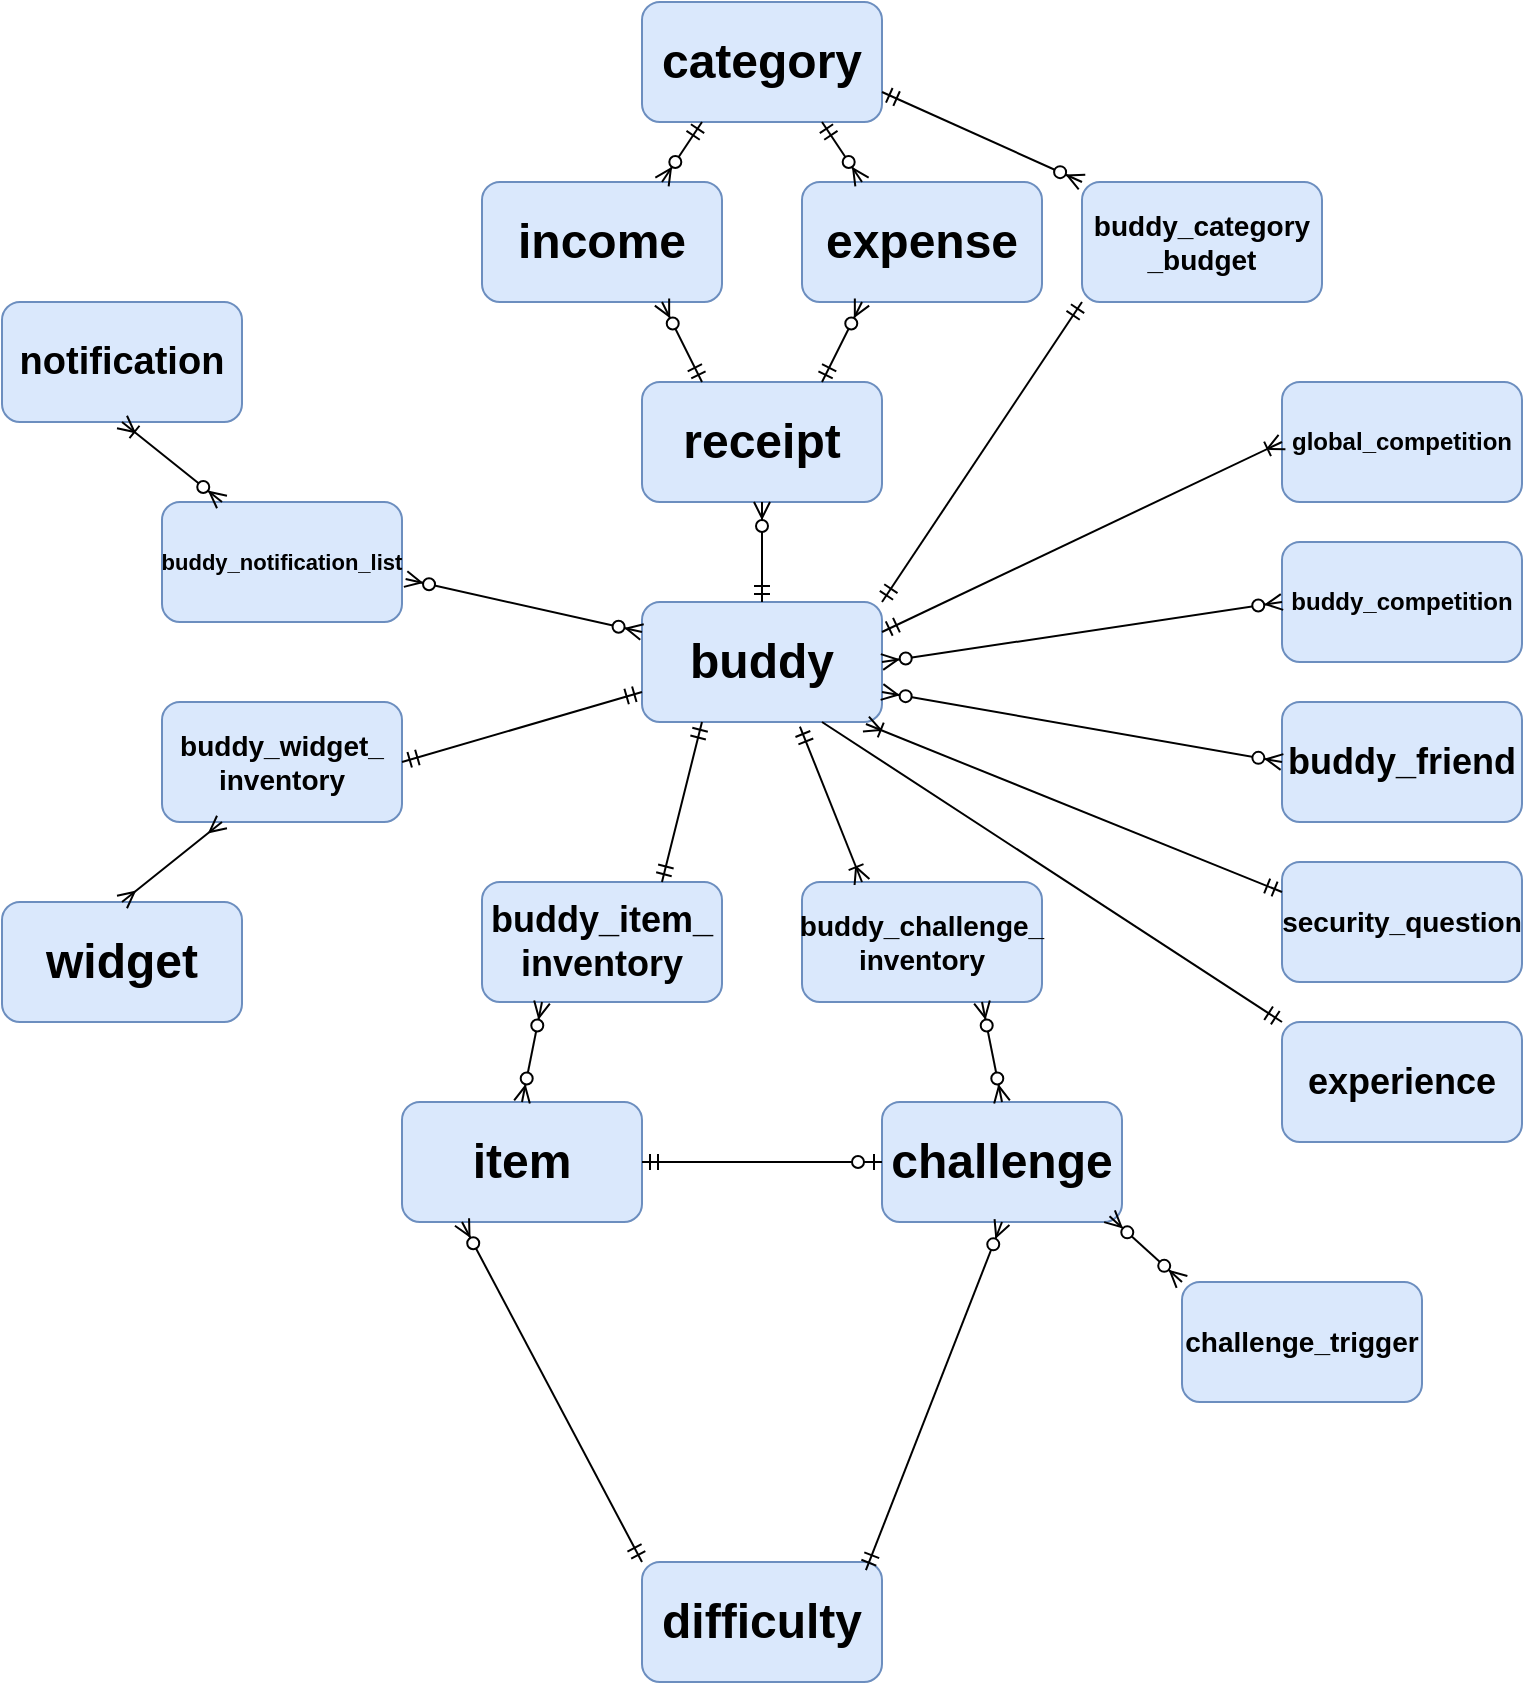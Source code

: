 <mxfile version="16.4.7" type="device"><diagram id="w7d1W5EYLz2XDS44lGC2" name="Page-1"><mxGraphModel dx="1662" dy="785" grid="1" gridSize="10" guides="1" tooltips="1" connect="1" arrows="1" fold="1" page="1" pageScale="1" pageWidth="850" pageHeight="1100" math="0" shadow="0"><root><mxCell id="0"/><mxCell id="1" parent="0"/><mxCell id="xx0NgePY1I4Yk_AOd-hS-1" value="&lt;font size=&quot;1&quot;&gt;&lt;b style=&quot;font-size: 24px&quot;&gt;buddy&lt;/b&gt;&lt;/font&gt;" style="rounded=1;whiteSpace=wrap;html=1;fillColor=#dae8fc;strokeColor=#6c8ebf;" parent="1" vertex="1"><mxGeometry x="360" y="350" width="120" height="60" as="geometry"/></mxCell><mxCell id="xx0NgePY1I4Yk_AOd-hS-2" value="&lt;font size=&quot;1&quot;&gt;&lt;b style=&quot;font-size: 24px&quot;&gt;expense&lt;/b&gt;&lt;/font&gt;" style="rounded=1;whiteSpace=wrap;html=1;fillColor=#dae8fc;strokeColor=#6c8ebf;" parent="1" vertex="1"><mxGeometry x="440" y="140" width="120" height="60" as="geometry"/></mxCell><mxCell id="xx0NgePY1I4Yk_AOd-hS-3" value="&lt;font size=&quot;1&quot;&gt;&lt;b style=&quot;font-size: 24px&quot;&gt;category&lt;/b&gt;&lt;/font&gt;" style="rounded=1;whiteSpace=wrap;html=1;fillColor=#dae8fc;strokeColor=#6c8ebf;" parent="1" vertex="1"><mxGeometry x="360" y="50" width="120" height="60" as="geometry"/></mxCell><mxCell id="xx0NgePY1I4Yk_AOd-hS-4" value="&lt;font size=&quot;1&quot;&gt;&lt;b style=&quot;font-size: 24px&quot;&gt;income&lt;/b&gt;&lt;/font&gt;" style="rounded=1;whiteSpace=wrap;html=1;fillColor=#dae8fc;strokeColor=#6c8ebf;" parent="1" vertex="1"><mxGeometry x="280" y="140" width="120" height="60" as="geometry"/></mxCell><mxCell id="xx0NgePY1I4Yk_AOd-hS-5" value="&lt;b&gt;&lt;font style=&quot;font-size: 11px&quot;&gt;buddy_notification_list&lt;/font&gt;&lt;/b&gt;" style="rounded=1;whiteSpace=wrap;html=1;fillColor=#dae8fc;strokeColor=#6c8ebf;" parent="1" vertex="1"><mxGeometry x="120" y="300" width="120" height="60" as="geometry"/></mxCell><mxCell id="xx0NgePY1I4Yk_AOd-hS-6" value="&lt;font size=&quot;1&quot;&gt;&lt;b style=&quot;font-size: 24px&quot;&gt;receipt&lt;/b&gt;&lt;/font&gt;" style="rounded=1;whiteSpace=wrap;html=1;fillColor=#dae8fc;strokeColor=#6c8ebf;" parent="1" vertex="1"><mxGeometry x="360" y="240" width="120" height="60" as="geometry"/></mxCell><mxCell id="xx0NgePY1I4Yk_AOd-hS-8" value="&lt;b&gt;&lt;font style=&quot;font-size: 12px&quot;&gt;global_competition&lt;/font&gt;&lt;/b&gt;" style="rounded=1;whiteSpace=wrap;html=1;fillColor=#dae8fc;strokeColor=#6c8ebf;" parent="1" vertex="1"><mxGeometry x="680" y="240" width="120" height="60" as="geometry"/></mxCell><mxCell id="xx0NgePY1I4Yk_AOd-hS-9" value="&lt;b&gt;&lt;font style=&quot;font-size: 18px&quot;&gt;buddy_friend&lt;/font&gt;&lt;/b&gt;" style="rounded=1;whiteSpace=wrap;html=1;fillColor=#dae8fc;strokeColor=#6c8ebf;" parent="1" vertex="1"><mxGeometry x="680" y="400" width="120" height="60" as="geometry"/></mxCell><mxCell id="xx0NgePY1I4Yk_AOd-hS-11" value="&lt;b&gt;&lt;font style=&quot;font-size: 14px&quot;&gt;buddy_category&lt;br&gt;_budget&lt;/font&gt;&lt;/b&gt;" style="rounded=1;whiteSpace=wrap;html=1;fillColor=#dae8fc;strokeColor=#6c8ebf;" parent="1" vertex="1"><mxGeometry x="580" y="140" width="120" height="60" as="geometry"/></mxCell><mxCell id="xx0NgePY1I4Yk_AOd-hS-14" value="&lt;b&gt;&lt;font style=&quot;font-size: 12px&quot;&gt;buddy_competition&lt;/font&gt;&lt;/b&gt;" style="rounded=1;whiteSpace=wrap;html=1;fillColor=#dae8fc;strokeColor=#6c8ebf;" parent="1" vertex="1"><mxGeometry x="680" y="320" width="120" height="60" as="geometry"/></mxCell><mxCell id="xx0NgePY1I4Yk_AOd-hS-15" value="&lt;b&gt;&lt;font style=&quot;font-size: 14px&quot;&gt;buddy_challenge_&lt;br&gt;inventory&lt;/font&gt;&lt;/b&gt;" style="rounded=1;whiteSpace=wrap;html=1;fillColor=#dae8fc;strokeColor=#6c8ebf;" parent="1" vertex="1"><mxGeometry x="440" y="490" width="120" height="60" as="geometry"/></mxCell><mxCell id="xx0NgePY1I4Yk_AOd-hS-17" value="&lt;b&gt;&lt;font style=&quot;font-size: 18px&quot;&gt;buddy_item_&lt;br&gt;inventory&lt;/font&gt;&lt;/b&gt;" style="rounded=1;whiteSpace=wrap;html=1;fillColor=#dae8fc;strokeColor=#6c8ebf;" parent="1" vertex="1"><mxGeometry x="280" y="490" width="120" height="60" as="geometry"/></mxCell><mxCell id="xx0NgePY1I4Yk_AOd-hS-18" value="&lt;font size=&quot;1&quot;&gt;&lt;b style=&quot;font-size: 24px&quot;&gt;difficulty&lt;/b&gt;&lt;/font&gt;" style="rounded=1;whiteSpace=wrap;html=1;fillColor=#dae8fc;strokeColor=#6c8ebf;" parent="1" vertex="1"><mxGeometry x="360" y="830" width="120" height="60" as="geometry"/></mxCell><mxCell id="xx0NgePY1I4Yk_AOd-hS-19" value="&lt;b&gt;&lt;font style=&quot;font-size: 24px&quot;&gt;item&lt;/font&gt;&lt;/b&gt;" style="rounded=1;whiteSpace=wrap;html=1;fillColor=#dae8fc;strokeColor=#6c8ebf;" parent="1" vertex="1"><mxGeometry x="240" y="600" width="120" height="60" as="geometry"/></mxCell><mxCell id="xx0NgePY1I4Yk_AOd-hS-20" value="&lt;font size=&quot;1&quot;&gt;&lt;b style=&quot;font-size: 24px&quot;&gt;challenge&lt;/b&gt;&lt;/font&gt;" style="rounded=1;whiteSpace=wrap;html=1;fillColor=#dae8fc;strokeColor=#6c8ebf;" parent="1" vertex="1"><mxGeometry x="480" y="600" width="120" height="60" as="geometry"/></mxCell><mxCell id="xx0NgePY1I4Yk_AOd-hS-21" value="&lt;font size=&quot;1&quot;&gt;&lt;b style=&quot;font-size: 24px&quot;&gt;widget&lt;/b&gt;&lt;/font&gt;" style="rounded=1;whiteSpace=wrap;html=1;fillColor=#dae8fc;strokeColor=#6c8ebf;" parent="1" vertex="1"><mxGeometry x="40" y="500" width="120" height="60" as="geometry"/></mxCell><mxCell id="xx0NgePY1I4Yk_AOd-hS-22" value="&lt;b&gt;&lt;font style=&quot;font-size: 14px&quot;&gt;buddy_widget_&lt;br&gt;inventory&lt;/font&gt;&lt;/b&gt;" style="rounded=1;whiteSpace=wrap;html=1;fillColor=#dae8fc;strokeColor=#6c8ebf;" parent="1" vertex="1"><mxGeometry x="120" y="400" width="120" height="60" as="geometry"/></mxCell><mxCell id="xx0NgePY1I4Yk_AOd-hS-26" value="" style="fontSize=12;html=1;endArrow=ERzeroToMany;startArrow=ERmandOne;rounded=0;entryX=0.5;entryY=1;entryDx=0;entryDy=0;" parent="1" source="xx0NgePY1I4Yk_AOd-hS-1" target="xx0NgePY1I4Yk_AOd-hS-6" edge="1"><mxGeometry width="100" height="100" relative="1" as="geometry"><mxPoint x="420" y="320" as="sourcePoint"/><mxPoint x="420" y="410" as="targetPoint"/><Array as="points"/></mxGeometry></mxCell><mxCell id="xx0NgePY1I4Yk_AOd-hS-28" value="" style="fontSize=12;html=1;endArrow=ERzeroToMany;startArrow=ERmandOne;rounded=0;entryX=0.25;entryY=1;entryDx=0;entryDy=0;exitX=0.75;exitY=0;exitDx=0;exitDy=0;" parent="1" source="xx0NgePY1I4Yk_AOd-hS-6" target="xx0NgePY1I4Yk_AOd-hS-2" edge="1"><mxGeometry width="100" height="100" relative="1" as="geometry"><mxPoint x="500" y="240" as="sourcePoint"/><mxPoint x="430" y="320" as="targetPoint"/></mxGeometry></mxCell><mxCell id="xx0NgePY1I4Yk_AOd-hS-29" value="" style="fontSize=12;html=1;endArrow=ERzeroToMany;startArrow=ERmandOne;rounded=0;entryX=0.75;entryY=1;entryDx=0;entryDy=0;exitX=0.25;exitY=0;exitDx=0;exitDy=0;" parent="1" source="xx0NgePY1I4Yk_AOd-hS-6" target="xx0NgePY1I4Yk_AOd-hS-4" edge="1"><mxGeometry width="100" height="100" relative="1" as="geometry"><mxPoint x="364" y="230" as="sourcePoint"/><mxPoint x="438" y="210" as="targetPoint"/><Array as="points"/></mxGeometry></mxCell><mxCell id="xx0NgePY1I4Yk_AOd-hS-31" value="" style="fontSize=12;html=1;endArrow=ERzeroToMany;startArrow=ERmandOne;rounded=0;entryX=0.75;entryY=0;entryDx=0;entryDy=0;exitX=0.25;exitY=1;exitDx=0;exitDy=0;" parent="1" source="xx0NgePY1I4Yk_AOd-hS-3" target="xx0NgePY1I4Yk_AOd-hS-4" edge="1"><mxGeometry width="100" height="100" relative="1" as="geometry"><mxPoint x="410" y="50" as="sourcePoint"/><mxPoint x="470" y="30" as="targetPoint"/></mxGeometry></mxCell><mxCell id="xx0NgePY1I4Yk_AOd-hS-32" value="" style="fontSize=12;html=1;endArrow=ERzeroToMany;startArrow=ERmandOne;rounded=0;entryX=0.25;entryY=0;entryDx=0;entryDy=0;" parent="1" target="xx0NgePY1I4Yk_AOd-hS-2" edge="1"><mxGeometry width="100" height="100" relative="1" as="geometry"><mxPoint x="450" y="110" as="sourcePoint"/><mxPoint x="435" y="150" as="targetPoint"/></mxGeometry></mxCell><mxCell id="xx0NgePY1I4Yk_AOd-hS-33" value="" style="fontSize=12;html=1;endArrow=ERmandOne;startArrow=ERmandOne;rounded=0;entryX=0;entryY=0.75;entryDx=0;entryDy=0;exitX=1;exitY=0.5;exitDx=0;exitDy=0;" parent="1" source="xx0NgePY1I4Yk_AOd-hS-22" target="xx0NgePY1I4Yk_AOd-hS-1" edge="1"><mxGeometry width="100" height="100" relative="1" as="geometry"><mxPoint x="250" y="440" as="sourcePoint"/><mxPoint x="410" y="280" as="targetPoint"/></mxGeometry></mxCell><mxCell id="xx0NgePY1I4Yk_AOd-hS-35" value="" style="fontSize=12;html=1;endArrow=ERmany;startArrow=ERmany;rounded=0;entryX=0.5;entryY=0;entryDx=0;entryDy=0;exitX=0.25;exitY=1;exitDx=0;exitDy=0;" parent="1" source="xx0NgePY1I4Yk_AOd-hS-22" target="xx0NgePY1I4Yk_AOd-hS-21" edge="1"><mxGeometry width="100" height="100" relative="1" as="geometry"><mxPoint x="560" y="450" as="sourcePoint"/><mxPoint x="660" y="350" as="targetPoint"/></mxGeometry></mxCell><mxCell id="xx0NgePY1I4Yk_AOd-hS-37" value="" style="fontSize=12;html=1;endArrow=ERmandOne;startArrow=ERmandOne;rounded=0;entryX=0.75;entryY=0;entryDx=0;entryDy=0;exitX=0.25;exitY=1;exitDx=0;exitDy=0;" parent="1" source="xx0NgePY1I4Yk_AOd-hS-1" target="xx0NgePY1I4Yk_AOd-hS-17" edge="1"><mxGeometry width="100" height="100" relative="1" as="geometry"><mxPoint x="360" y="470" as="sourcePoint"/><mxPoint x="660" y="520" as="targetPoint"/></mxGeometry></mxCell><mxCell id="xx0NgePY1I4Yk_AOd-hS-40" value="" style="fontSize=12;html=1;endArrow=ERzeroToMany;endFill=1;startArrow=ERzeroToMany;rounded=0;entryX=0.25;entryY=1;entryDx=0;entryDy=0;exitX=0.5;exitY=0;exitDx=0;exitDy=0;" parent="1" source="xx0NgePY1I4Yk_AOd-hS-19" target="xx0NgePY1I4Yk_AOd-hS-17" edge="1"><mxGeometry width="100" height="100" relative="1" as="geometry"><mxPoint x="560" y="610" as="sourcePoint"/><mxPoint x="660" y="510" as="targetPoint"/></mxGeometry></mxCell><mxCell id="xx0NgePY1I4Yk_AOd-hS-42" value="" style="fontSize=12;html=1;endArrow=ERzeroToMany;startArrow=ERmandOne;rounded=0;entryX=0.25;entryY=1;entryDx=0;entryDy=0;" parent="1" target="xx0NgePY1I4Yk_AOd-hS-19" edge="1"><mxGeometry width="100" height="100" relative="1" as="geometry"><mxPoint x="360" y="830" as="sourcePoint"/><mxPoint x="660" y="510" as="targetPoint"/></mxGeometry></mxCell><mxCell id="xx0NgePY1I4Yk_AOd-hS-44" value="" style="edgeStyle=entityRelationEdgeStyle;fontSize=12;html=1;endArrow=ERzeroToOne;startArrow=ERmandOne;rounded=0;exitX=1;exitY=0.5;exitDx=0;exitDy=0;entryX=0;entryY=0.5;entryDx=0;entryDy=0;" parent="1" source="xx0NgePY1I4Yk_AOd-hS-19" target="xx0NgePY1I4Yk_AOd-hS-20" edge="1"><mxGeometry width="100" height="100" relative="1" as="geometry"><mxPoint x="560" y="610" as="sourcePoint"/><mxPoint x="660" y="510" as="targetPoint"/></mxGeometry></mxCell><mxCell id="xx0NgePY1I4Yk_AOd-hS-45" value="" style="fontSize=12;html=1;endArrow=ERzeroToMany;endFill=1;startArrow=ERzeroToMany;rounded=0;exitX=0.5;exitY=0;exitDx=0;exitDy=0;entryX=0.75;entryY=1;entryDx=0;entryDy=0;" parent="1" source="xx0NgePY1I4Yk_AOd-hS-20" target="xx0NgePY1I4Yk_AOd-hS-15" edge="1"><mxGeometry width="100" height="100" relative="1" as="geometry"><mxPoint x="560" y="500" as="sourcePoint"/><mxPoint x="360" y="610" as="targetPoint"/></mxGeometry></mxCell><mxCell id="xx0NgePY1I4Yk_AOd-hS-46" value="" style="fontSize=12;html=1;endArrow=ERmandOne;startArrow=ERmandOne;rounded=0;entryX=1;entryY=0;entryDx=0;entryDy=0;exitX=0;exitY=1;exitDx=0;exitDy=0;" parent="1" source="xx0NgePY1I4Yk_AOd-hS-11" target="xx0NgePY1I4Yk_AOd-hS-1" edge="1"><mxGeometry width="100" height="100" relative="1" as="geometry"><mxPoint x="560" y="500" as="sourcePoint"/><mxPoint x="660" y="400" as="targetPoint"/></mxGeometry></mxCell><mxCell id="xx0NgePY1I4Yk_AOd-hS-48" value="" style="fontSize=12;html=1;endArrow=ERoneToMany;startArrow=ERmandOne;rounded=0;entryX=0;entryY=0.5;entryDx=0;entryDy=0;exitX=1;exitY=0.25;exitDx=0;exitDy=0;" parent="1" source="xx0NgePY1I4Yk_AOd-hS-1" target="xx0NgePY1I4Yk_AOd-hS-8" edge="1"><mxGeometry width="100" height="100" relative="1" as="geometry"><mxPoint x="560" y="500" as="sourcePoint"/><mxPoint x="660" y="400" as="targetPoint"/></mxGeometry></mxCell><mxCell id="xx0NgePY1I4Yk_AOd-hS-49" value="" style="fontSize=12;html=1;endArrow=ERzeroToMany;endFill=1;startArrow=ERzeroToMany;rounded=0;exitX=1;exitY=0.75;exitDx=0;exitDy=0;entryX=0;entryY=0.5;entryDx=0;entryDy=0;" parent="1" source="xx0NgePY1I4Yk_AOd-hS-1" target="xx0NgePY1I4Yk_AOd-hS-9" edge="1"><mxGeometry width="100" height="100" relative="1" as="geometry"><mxPoint x="520" y="470" as="sourcePoint"/><mxPoint x="620" y="370" as="targetPoint"/></mxGeometry></mxCell><mxCell id="xx0NgePY1I4Yk_AOd-hS-52" value="" style="fontSize=12;html=1;endArrow=ERzeroToMany;endFill=1;startArrow=ERzeroToMany;rounded=0;entryX=0;entryY=0.5;entryDx=0;entryDy=0;exitX=1;exitY=0.5;exitDx=0;exitDy=0;" parent="1" source="xx0NgePY1I4Yk_AOd-hS-1" target="xx0NgePY1I4Yk_AOd-hS-14" edge="1"><mxGeometry width="100" height="100" relative="1" as="geometry"><mxPoint x="450" y="412" as="sourcePoint"/><mxPoint x="520" y="530" as="targetPoint"/></mxGeometry></mxCell><mxCell id="vzfPRlLaaxxcHBvCeQb3-1" value="&lt;b&gt;&lt;font style=&quot;font-size: 14px&quot;&gt;security_question&lt;/font&gt;&lt;/b&gt;" style="rounded=1;whiteSpace=wrap;html=1;fillColor=#dae8fc;strokeColor=#6c8ebf;" parent="1" vertex="1"><mxGeometry x="680" y="480" width="120" height="60" as="geometry"/></mxCell><mxCell id="vzfPRlLaaxxcHBvCeQb3-2" value="&lt;b&gt;&lt;font style=&quot;font-size: 14px&quot;&gt;challenge_trigger&lt;/font&gt;&lt;/b&gt;" style="rounded=1;whiteSpace=wrap;html=1;fillColor=#dae8fc;strokeColor=#6c8ebf;" parent="1" vertex="1"><mxGeometry x="630" y="690" width="120" height="60" as="geometry"/></mxCell><mxCell id="vzfPRlLaaxxcHBvCeQb3-5" value="&lt;font size=&quot;1&quot;&gt;&lt;b style=&quot;font-size: 19px&quot;&gt;notification&lt;/b&gt;&lt;/font&gt;" style="rounded=1;whiteSpace=wrap;html=1;fillColor=#dae8fc;strokeColor=#6c8ebf;" parent="1" vertex="1"><mxGeometry x="40" y="200" width="120" height="60" as="geometry"/></mxCell><mxCell id="vzfPRlLaaxxcHBvCeQb3-6" value="" style="fontSize=12;html=1;endArrow=ERoneToMany;startArrow=ERmandOne;strokeColor=default;rounded=0;exitX=0.658;exitY=1.038;exitDx=0;exitDy=0;entryX=0.25;entryY=0;entryDx=0;entryDy=0;exitPerimeter=0;" parent="1" source="xx0NgePY1I4Yk_AOd-hS-1" target="xx0NgePY1I4Yk_AOd-hS-15" edge="1"><mxGeometry width="100" height="100" relative="1" as="geometry"><mxPoint x="380" y="450" as="sourcePoint"/><mxPoint x="440" y="540" as="targetPoint"/></mxGeometry></mxCell><mxCell id="vzfPRlLaaxxcHBvCeQb3-7" value="" style="fontSize=12;html=1;endArrow=ERoneToMany;startArrow=ERmandOne;strokeColor=default;rounded=0;exitX=0;exitY=0.25;exitDx=0;exitDy=0;entryX=0.933;entryY=1.017;entryDx=0;entryDy=0;entryPerimeter=0;" parent="1" source="vzfPRlLaaxxcHBvCeQb3-1" target="xx0NgePY1I4Yk_AOd-hS-1" edge="1"><mxGeometry width="100" height="100" relative="1" as="geometry"><mxPoint x="400" y="420" as="sourcePoint"/><mxPoint x="490" y="490" as="targetPoint"/></mxGeometry></mxCell><mxCell id="vzfPRlLaaxxcHBvCeQb3-8" value="" style="fontSize=12;html=1;endArrow=ERzeroToMany;endFill=1;startArrow=ERzeroToMany;rounded=0;strokeColor=default;exitX=0.948;exitY=0.952;exitDx=0;exitDy=0;entryX=0;entryY=0;entryDx=0;entryDy=0;exitPerimeter=0;" parent="1" source="xx0NgePY1I4Yk_AOd-hS-20" target="vzfPRlLaaxxcHBvCeQb3-2" edge="1"><mxGeometry width="100" height="100" relative="1" as="geometry"><mxPoint x="370" y="460" as="sourcePoint"/><mxPoint x="470" y="360" as="targetPoint"/></mxGeometry></mxCell><mxCell id="vzfPRlLaaxxcHBvCeQb3-11" value="" style="fontSize=12;html=1;endArrow=ERzeroToMany;endFill=1;startArrow=ERzeroToMany;rounded=0;strokeColor=default;entryX=1.015;entryY=0.642;entryDx=0;entryDy=0;exitX=0;exitY=0.25;exitDx=0;exitDy=0;entryPerimeter=0;" parent="1" source="xx0NgePY1I4Yk_AOd-hS-1" target="xx0NgePY1I4Yk_AOd-hS-5" edge="1"><mxGeometry width="100" height="100" relative="1" as="geometry"><mxPoint x="310" y="350" as="sourcePoint"/><mxPoint x="470" y="360" as="targetPoint"/></mxGeometry></mxCell><mxCell id="vzfPRlLaaxxcHBvCeQb3-12" value="" style="fontSize=12;html=1;endArrow=ERoneToMany;startArrow=ERzeroToMany;rounded=0;strokeColor=default;entryX=0.5;entryY=1;entryDx=0;entryDy=0;exitX=0.25;exitY=0;exitDx=0;exitDy=0;" parent="1" source="xx0NgePY1I4Yk_AOd-hS-5" target="vzfPRlLaaxxcHBvCeQb3-5" edge="1"><mxGeometry width="100" height="100" relative="1" as="geometry"><mxPoint x="370" y="460" as="sourcePoint"/><mxPoint x="470" y="360" as="targetPoint"/></mxGeometry></mxCell><mxCell id="O3hWLIoSilgX_oTtMO1L-1" value="" style="fontSize=12;html=1;endArrow=ERzeroToMany;startArrow=ERmandOne;rounded=0;entryX=0;entryY=0;entryDx=0;entryDy=0;exitX=1;exitY=0.75;exitDx=0;exitDy=0;" parent="1" source="xx0NgePY1I4Yk_AOd-hS-3" target="xx0NgePY1I4Yk_AOd-hS-11" edge="1"><mxGeometry width="100" height="100" relative="1" as="geometry"><mxPoint x="460" y="120" as="sourcePoint"/><mxPoint x="465" y="150" as="targetPoint"/></mxGeometry></mxCell><mxCell id="vzfPRlLaaxxcHBvCeQb3-3" value="&lt;b&gt;&lt;font style=&quot;font-size: 18px&quot;&gt;experience&lt;/font&gt;&lt;/b&gt;" style="rounded=1;whiteSpace=wrap;html=1;fillColor=#dae8fc;strokeColor=#6c8ebf;" parent="1" vertex="1"><mxGeometry x="680" y="560" width="120" height="60" as="geometry"/></mxCell><mxCell id="O3hWLIoSilgX_oTtMO1L-3" value="" style="fontSize=12;html=1;endArrow=ERzeroToMany;startArrow=ERmandOne;rounded=0;entryX=0.5;entryY=1;entryDx=0;entryDy=0;exitX=0.933;exitY=0.068;exitDx=0;exitDy=0;exitPerimeter=0;" parent="1" source="xx0NgePY1I4Yk_AOd-hS-18" target="xx0NgePY1I4Yk_AOd-hS-20" edge="1"><mxGeometry width="100" height="100" relative="1" as="geometry"><mxPoint x="400" y="900" as="sourcePoint"/><mxPoint x="280" y="610" as="targetPoint"/></mxGeometry></mxCell><mxCell id="O3hWLIoSilgX_oTtMO1L-8" value="" style="fontSize=12;html=1;endArrow=ERmandOne;rounded=0;entryX=0;entryY=0;entryDx=0;entryDy=0;exitX=0.75;exitY=1;exitDx=0;exitDy=0;" parent="1" source="xx0NgePY1I4Yk_AOd-hS-1" target="vzfPRlLaaxxcHBvCeQb3-3" edge="1"><mxGeometry width="100" height="100" relative="1" as="geometry"><mxPoint x="510" y="540" as="sourcePoint"/><mxPoint x="610" y="440" as="targetPoint"/></mxGeometry></mxCell></root></mxGraphModel></diagram></mxfile>